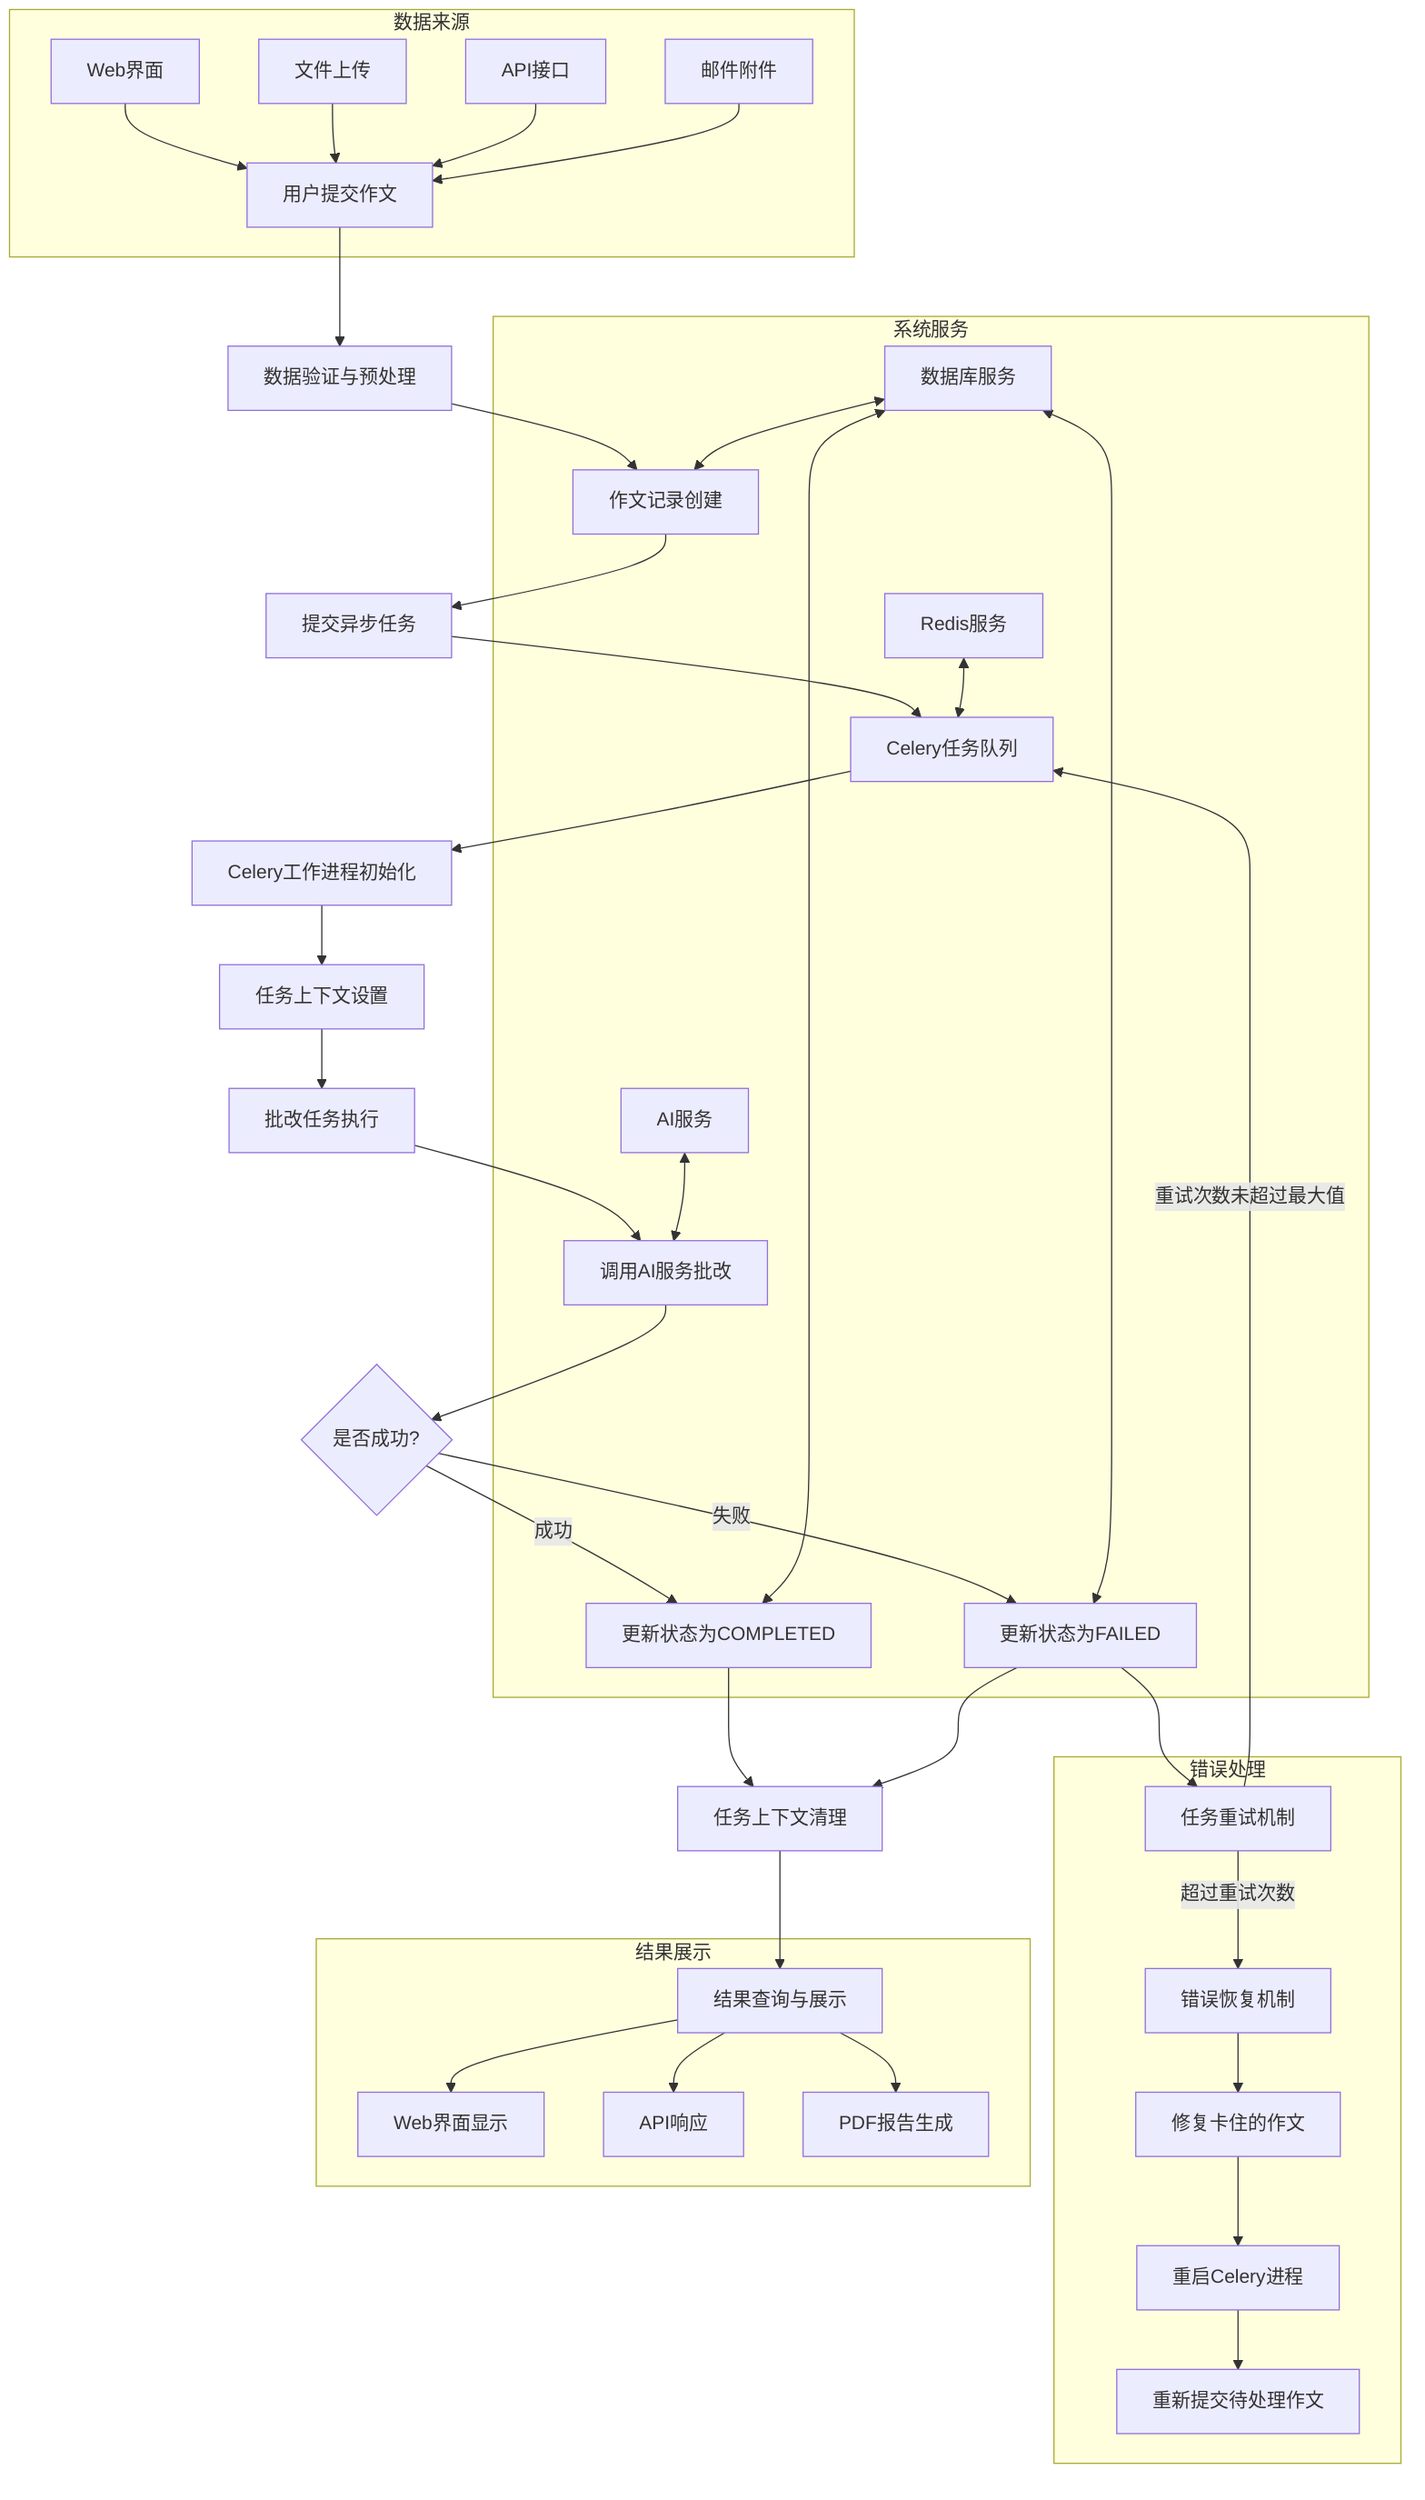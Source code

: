 flowchart TD
    A[用户提交作文] --> B[数据验证与预处理]
    B --> C[作文记录创建]
    C --> D[提交异步任务]
    D --> E[Celery任务队列]
    E --> F[Celery工作进程初始化]
    F --> G[任务上下文设置]
    G --> H[批改任务执行]
    H --> I[调用AI服务批改]
    I --> J{是否成功?}
    J -->|成功| K[更新状态为COMPLETED]
    J -->|失败| L[更新状态为FAILED]
    K --> M[任务上下文清理]
    L --> M
    M --> N[结果查询与展示]
    
    subgraph 数据来源
    A1[Web界面] --> A
    A2[文件上传] --> A
    A3[API接口] --> A
    A4[邮件附件] --> A
    end
    
    subgraph 系统服务
    S1[数据库服务] <--> C
    S1 <--> K
    S1 <--> L
    S2[Redis服务] <--> E
    S3[AI服务] <--> I
    end
    
    subgraph 错误处理
    L --> R1[任务重试机制]
    R1 -->|重试次数未超过最大值| E
    R1 -->|超过重试次数| R2[错误恢复机制]
    R2 --> R3[修复卡住的作文]
    R3 --> R4[重启Celery进程]
    R4 --> R5[重新提交待处理作文]
    end
    
    subgraph 结果展示
    N --> O1[Web界面显示]
    N --> O2[API响应]
    N --> O3[PDF报告生成]
    end
